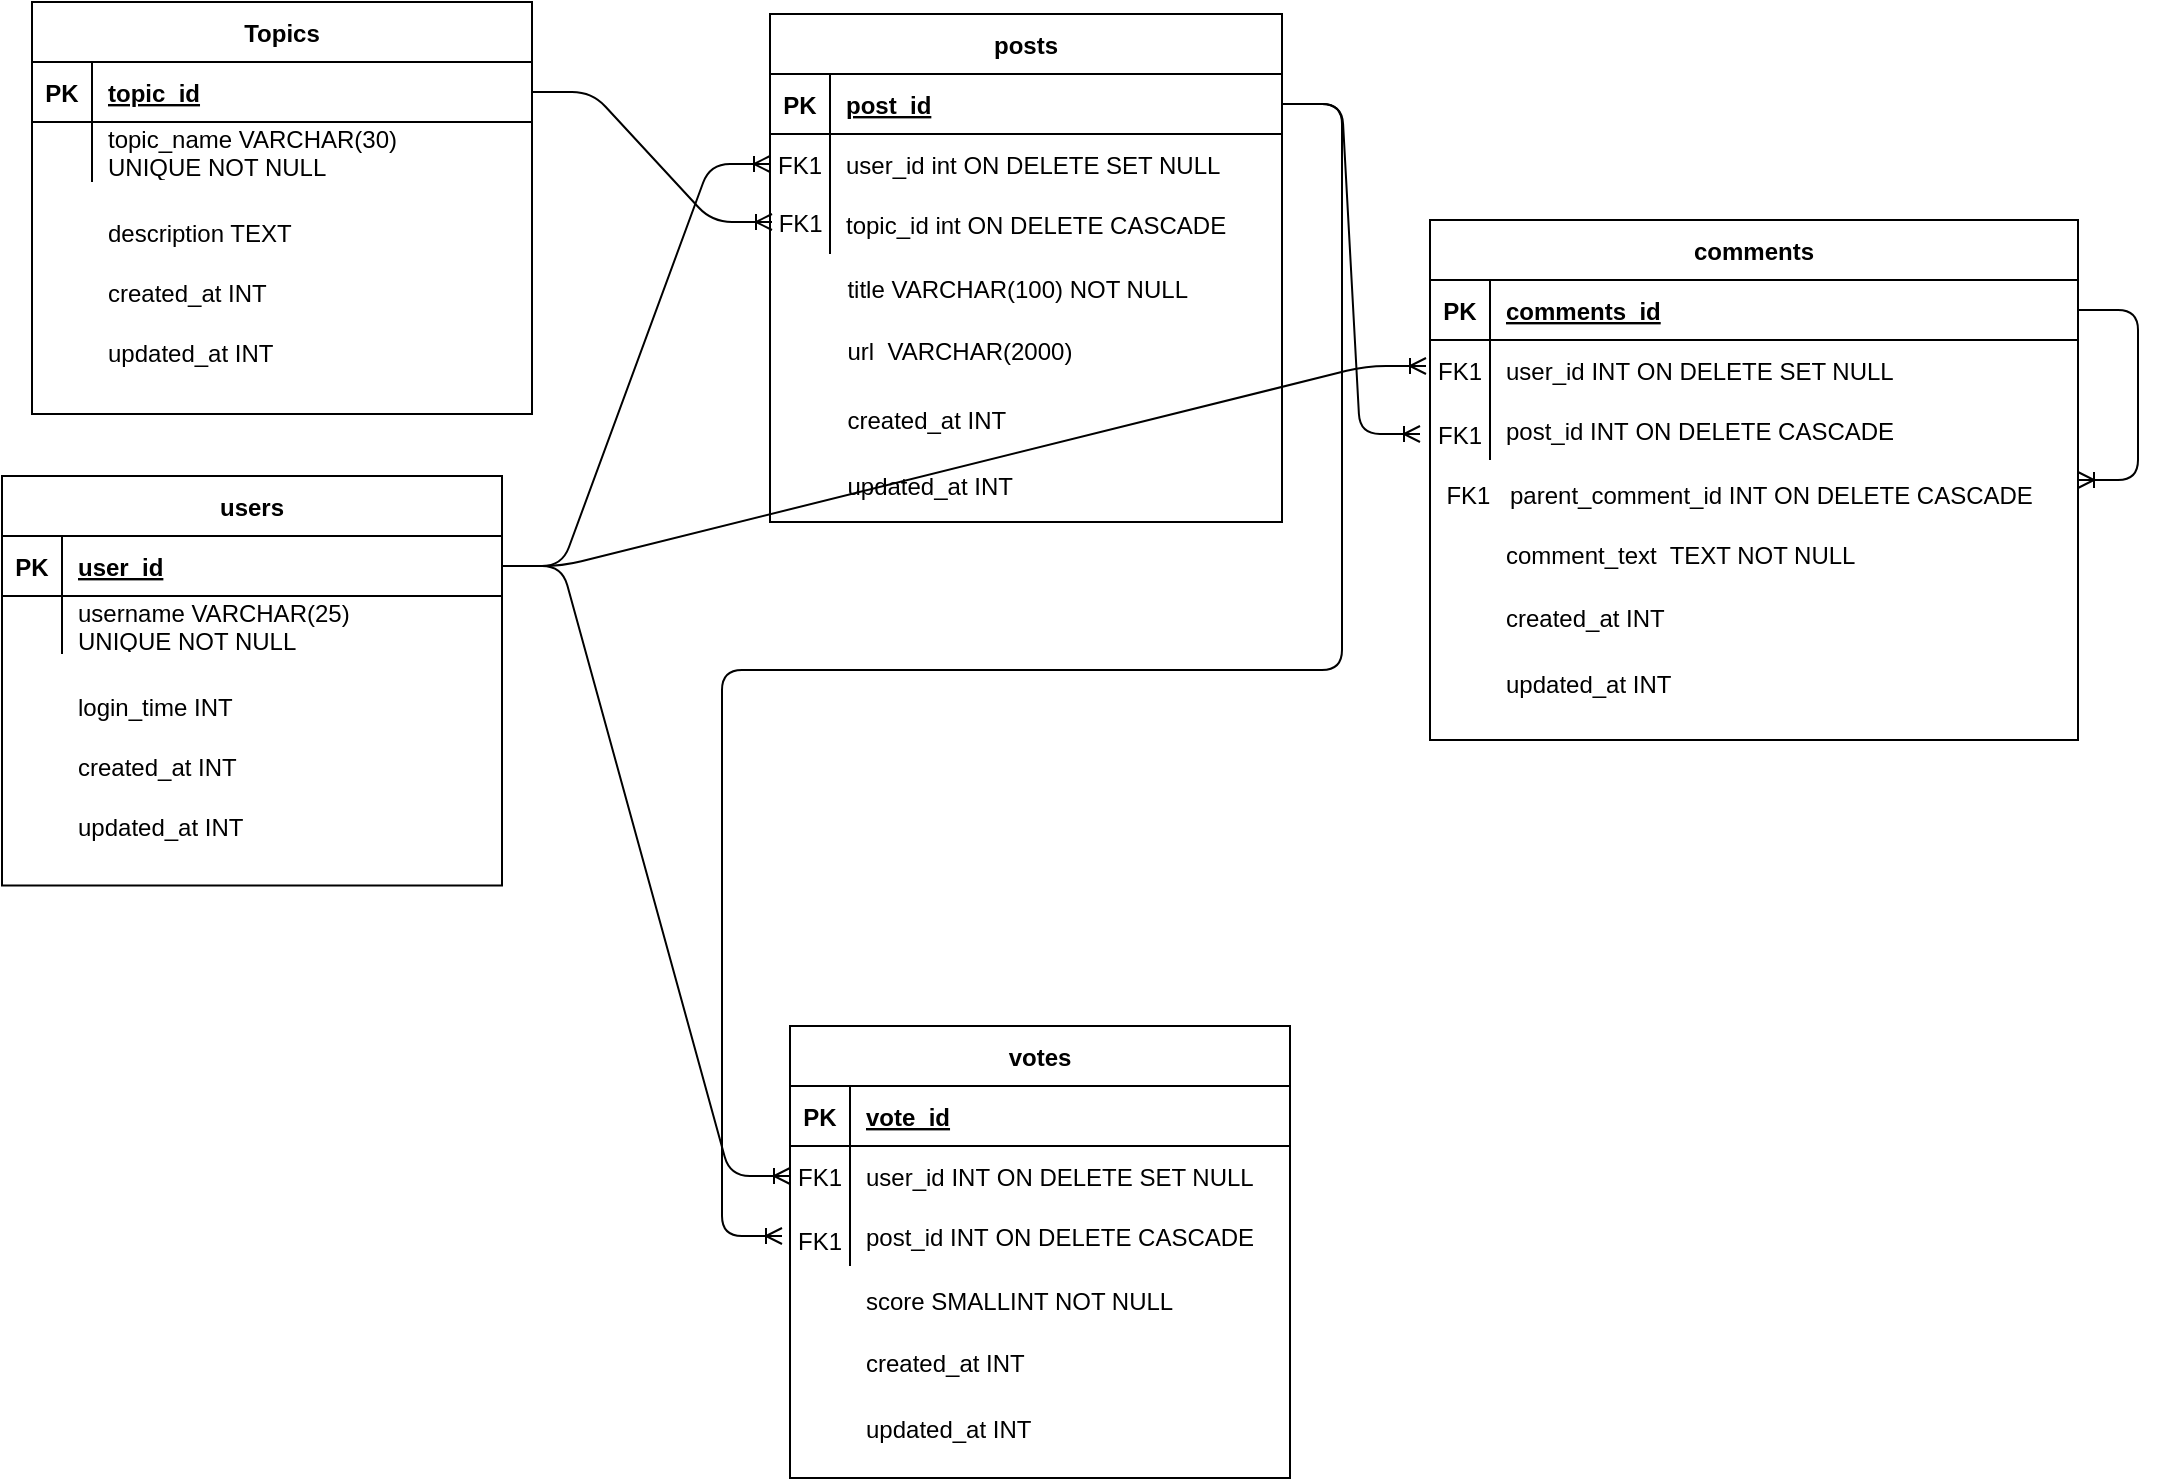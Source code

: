 <mxfile version="14.9.3" type="device"><diagram id="R2lEEEUBdFMjLlhIrx00" name="Page-1"><mxGraphModel dx="1301" dy="793" grid="0" gridSize="10" guides="1" tooltips="1" connect="1" arrows="1" fold="1" page="1" pageScale="1" pageWidth="1169" pageHeight="827" math="0" shadow="0" extFonts="Permanent Marker^https://fonts.googleapis.com/css?family=Permanent+Marker"><root><mxCell id="0"/><mxCell id="1" parent="0"/><mxCell id="xetfMIYa4VAnRl9Nvzph-30" value="" style="group" vertex="1" connectable="0" parent="1"><mxGeometry x="37" y="38" width="250" height="206" as="geometry"/></mxCell><mxCell id="C-vyLk0tnHw3VtMMgP7b-23" value="Topics" style="shape=table;startSize=30;container=1;collapsible=1;childLayout=tableLayout;fixedRows=1;rowLines=0;fontStyle=1;align=center;resizeLast=1;" parent="xetfMIYa4VAnRl9Nvzph-30" vertex="1"><mxGeometry width="250" height="206" as="geometry"/></mxCell><mxCell id="C-vyLk0tnHw3VtMMgP7b-24" value="" style="shape=partialRectangle;collapsible=0;dropTarget=0;pointerEvents=0;fillColor=none;points=[[0,0.5],[1,0.5]];portConstraint=eastwest;top=0;left=0;right=0;bottom=1;" parent="C-vyLk0tnHw3VtMMgP7b-23" vertex="1"><mxGeometry y="30" width="250" height="30" as="geometry"/></mxCell><mxCell id="C-vyLk0tnHw3VtMMgP7b-25" value="PK" style="shape=partialRectangle;overflow=hidden;connectable=0;fillColor=none;top=0;left=0;bottom=0;right=0;fontStyle=1;" parent="C-vyLk0tnHw3VtMMgP7b-24" vertex="1"><mxGeometry width="30" height="30" as="geometry"/></mxCell><mxCell id="C-vyLk0tnHw3VtMMgP7b-26" value="topic_id" style="shape=partialRectangle;overflow=hidden;connectable=0;fillColor=none;top=0;left=0;bottom=0;right=0;align=left;spacingLeft=6;fontStyle=5;" parent="C-vyLk0tnHw3VtMMgP7b-24" vertex="1"><mxGeometry x="30" width="220" height="30" as="geometry"/></mxCell><mxCell id="C-vyLk0tnHw3VtMMgP7b-27" value="" style="shape=partialRectangle;collapsible=0;dropTarget=0;pointerEvents=0;fillColor=none;points=[[0,0.5],[1,0.5]];portConstraint=eastwest;top=0;left=0;right=0;bottom=0;" parent="C-vyLk0tnHw3VtMMgP7b-23" vertex="1"><mxGeometry y="60" width="250" height="30" as="geometry"/></mxCell><mxCell id="C-vyLk0tnHw3VtMMgP7b-28" value="" style="shape=partialRectangle;overflow=hidden;connectable=0;fillColor=none;top=0;left=0;bottom=0;right=0;" parent="C-vyLk0tnHw3VtMMgP7b-27" vertex="1"><mxGeometry width="30" height="30" as="geometry"/></mxCell><mxCell id="C-vyLk0tnHw3VtMMgP7b-29" value="topic_name VARCHAR(30) &#10;UNIQUE NOT NULL" style="shape=partialRectangle;overflow=hidden;connectable=0;fillColor=none;top=0;left=0;bottom=0;right=0;align=left;spacingLeft=6;" parent="C-vyLk0tnHw3VtMMgP7b-27" vertex="1"><mxGeometry x="30" width="220" height="30" as="geometry"/></mxCell><mxCell id="xetfMIYa4VAnRl9Nvzph-7" value="" style="shape=partialRectangle;collapsible=0;dropTarget=0;pointerEvents=0;fillColor=none;points=[[0,0.5],[1,0.5]];portConstraint=eastwest;top=0;left=0;right=0;bottom=0;" vertex="1" parent="xetfMIYa4VAnRl9Nvzph-30"><mxGeometry y="100" width="250" height="30" as="geometry"/></mxCell><mxCell id="xetfMIYa4VAnRl9Nvzph-8" value="" style="shape=partialRectangle;overflow=hidden;connectable=0;fillColor=none;top=0;left=0;bottom=0;right=0;" vertex="1" parent="xetfMIYa4VAnRl9Nvzph-7"><mxGeometry width="30" height="30" as="geometry"/></mxCell><mxCell id="xetfMIYa4VAnRl9Nvzph-9" value="description TEXT" style="shape=partialRectangle;overflow=hidden;connectable=0;fillColor=none;top=0;left=0;bottom=0;right=0;align=left;spacingLeft=6;" vertex="1" parent="xetfMIYa4VAnRl9Nvzph-7"><mxGeometry x="30" width="220" height="30" as="geometry"/></mxCell><mxCell id="xetfMIYa4VAnRl9Nvzph-10" value="" style="shape=partialRectangle;collapsible=0;dropTarget=0;pointerEvents=0;fillColor=none;points=[[0,0.5],[1,0.5]];portConstraint=eastwest;top=0;left=0;right=0;bottom=0;" vertex="1" parent="xetfMIYa4VAnRl9Nvzph-30"><mxGeometry y="130" width="250" height="30" as="geometry"/></mxCell><mxCell id="xetfMIYa4VAnRl9Nvzph-11" value="" style="shape=partialRectangle;overflow=hidden;connectable=0;fillColor=none;top=0;left=0;bottom=0;right=0;" vertex="1" parent="xetfMIYa4VAnRl9Nvzph-10"><mxGeometry width="30" height="30" as="geometry"/></mxCell><mxCell id="xetfMIYa4VAnRl9Nvzph-12" value="created_at INT" style="shape=partialRectangle;overflow=hidden;connectable=0;fillColor=none;top=0;left=0;bottom=0;right=0;align=left;spacingLeft=6;" vertex="1" parent="xetfMIYa4VAnRl9Nvzph-10"><mxGeometry x="30" width="220" height="30" as="geometry"/></mxCell><mxCell id="xetfMIYa4VAnRl9Nvzph-13" value="updated_at INT" style="shape=partialRectangle;overflow=hidden;connectable=0;fillColor=none;top=0;left=0;bottom=0;right=0;align=left;spacingLeft=6;" vertex="1" parent="xetfMIYa4VAnRl9Nvzph-30"><mxGeometry x="30" y="160" width="220" height="30" as="geometry"/></mxCell><mxCell id="xetfMIYa4VAnRl9Nvzph-31" value="" style="group" vertex="1" connectable="0" parent="1"><mxGeometry x="22" y="275" width="250" height="206" as="geometry"/></mxCell><mxCell id="xetfMIYa4VAnRl9Nvzph-16" value="users" style="shape=table;startSize=30;container=1;collapsible=1;childLayout=tableLayout;fixedRows=1;rowLines=0;fontStyle=1;align=center;resizeLast=1;" vertex="1" parent="xetfMIYa4VAnRl9Nvzph-31"><mxGeometry width="250" height="204.75" as="geometry"/></mxCell><mxCell id="xetfMIYa4VAnRl9Nvzph-17" value="" style="shape=partialRectangle;collapsible=0;dropTarget=0;pointerEvents=0;fillColor=none;points=[[0,0.5],[1,0.5]];portConstraint=eastwest;top=0;left=0;right=0;bottom=1;" vertex="1" parent="xetfMIYa4VAnRl9Nvzph-16"><mxGeometry y="30" width="250" height="30" as="geometry"/></mxCell><mxCell id="xetfMIYa4VAnRl9Nvzph-18" value="PK" style="shape=partialRectangle;overflow=hidden;connectable=0;fillColor=none;top=0;left=0;bottom=0;right=0;fontStyle=1;" vertex="1" parent="xetfMIYa4VAnRl9Nvzph-17"><mxGeometry width="30" height="30" as="geometry"/></mxCell><mxCell id="xetfMIYa4VAnRl9Nvzph-19" value="user_id" style="shape=partialRectangle;overflow=hidden;connectable=0;fillColor=none;top=0;left=0;bottom=0;right=0;align=left;spacingLeft=6;fontStyle=5;" vertex="1" parent="xetfMIYa4VAnRl9Nvzph-17"><mxGeometry x="30" width="220" height="30" as="geometry"/></mxCell><mxCell id="xetfMIYa4VAnRl9Nvzph-20" value="" style="shape=partialRectangle;collapsible=0;dropTarget=0;pointerEvents=0;fillColor=none;points=[[0,0.5],[1,0.5]];portConstraint=eastwest;top=0;left=0;right=0;bottom=0;" vertex="1" parent="xetfMIYa4VAnRl9Nvzph-16"><mxGeometry y="60" width="250" height="29" as="geometry"/></mxCell><mxCell id="xetfMIYa4VAnRl9Nvzph-21" value="" style="shape=partialRectangle;overflow=hidden;connectable=0;fillColor=none;top=0;left=0;bottom=0;right=0;" vertex="1" parent="xetfMIYa4VAnRl9Nvzph-20"><mxGeometry width="30" height="29" as="geometry"/></mxCell><mxCell id="xetfMIYa4VAnRl9Nvzph-22" value="username VARCHAR(25) &#10;UNIQUE NOT NULL" style="shape=partialRectangle;overflow=hidden;connectable=0;fillColor=none;top=0;left=0;bottom=0;right=0;align=left;spacingLeft=6;" vertex="1" parent="xetfMIYa4VAnRl9Nvzph-20"><mxGeometry x="30" width="220" height="29" as="geometry"/></mxCell><mxCell id="xetfMIYa4VAnRl9Nvzph-23" value="" style="shape=partialRectangle;collapsible=0;dropTarget=0;pointerEvents=0;fillColor=none;points=[[0,0.5],[1,0.5]];portConstraint=eastwest;top=0;left=0;right=0;bottom=0;" vertex="1" parent="xetfMIYa4VAnRl9Nvzph-31"><mxGeometry y="100" width="250" height="30" as="geometry"/></mxCell><mxCell id="xetfMIYa4VAnRl9Nvzph-24" value="" style="shape=partialRectangle;overflow=hidden;connectable=0;fillColor=none;top=0;left=0;bottom=0;right=0;" vertex="1" parent="xetfMIYa4VAnRl9Nvzph-23"><mxGeometry width="30" height="30" as="geometry"/></mxCell><mxCell id="xetfMIYa4VAnRl9Nvzph-25" value="login_time INT" style="shape=partialRectangle;overflow=hidden;connectable=0;fillColor=none;top=0;left=0;bottom=0;right=0;align=left;spacingLeft=6;" vertex="1" parent="xetfMIYa4VAnRl9Nvzph-23"><mxGeometry x="30" width="220" height="30" as="geometry"/></mxCell><mxCell id="xetfMIYa4VAnRl9Nvzph-26" value="" style="shape=partialRectangle;collapsible=0;dropTarget=0;pointerEvents=0;fillColor=none;points=[[0,0.5],[1,0.5]];portConstraint=eastwest;top=0;left=0;right=0;bottom=0;" vertex="1" parent="xetfMIYa4VAnRl9Nvzph-31"><mxGeometry y="130" width="250" height="30" as="geometry"/></mxCell><mxCell id="xetfMIYa4VAnRl9Nvzph-27" value="" style="shape=partialRectangle;overflow=hidden;connectable=0;fillColor=none;top=0;left=0;bottom=0;right=0;" vertex="1" parent="xetfMIYa4VAnRl9Nvzph-26"><mxGeometry width="30" height="30" as="geometry"/></mxCell><mxCell id="xetfMIYa4VAnRl9Nvzph-28" value="created_at INT" style="shape=partialRectangle;overflow=hidden;connectable=0;fillColor=none;top=0;left=0;bottom=0;right=0;align=left;spacingLeft=6;" vertex="1" parent="xetfMIYa4VAnRl9Nvzph-26"><mxGeometry x="30" width="220" height="30" as="geometry"/></mxCell><mxCell id="xetfMIYa4VAnRl9Nvzph-29" value="updated_at INT" style="shape=partialRectangle;overflow=hidden;connectable=0;fillColor=none;top=0;left=0;bottom=0;right=0;align=left;spacingLeft=6;" vertex="1" parent="xetfMIYa4VAnRl9Nvzph-31"><mxGeometry x="30" y="160" width="220" height="30" as="geometry"/></mxCell><mxCell id="xetfMIYa4VAnRl9Nvzph-79" value="" style="group" vertex="1" connectable="0" parent="1"><mxGeometry x="736" y="147" width="324" height="260" as="geometry"/></mxCell><mxCell id="xetfMIYa4VAnRl9Nvzph-41" value="comments" style="shape=table;startSize=30;container=1;collapsible=1;childLayout=tableLayout;fixedRows=1;rowLines=0;fontStyle=1;align=center;resizeLast=1;" vertex="1" parent="xetfMIYa4VAnRl9Nvzph-79"><mxGeometry width="324" height="260" as="geometry"/></mxCell><mxCell id="xetfMIYa4VAnRl9Nvzph-42" value="" style="shape=partialRectangle;collapsible=0;dropTarget=0;pointerEvents=0;fillColor=none;points=[[0,0.5],[1,0.5]];portConstraint=eastwest;top=0;left=0;right=0;bottom=1;" vertex="1" parent="xetfMIYa4VAnRl9Nvzph-41"><mxGeometry y="30" width="324" height="30" as="geometry"/></mxCell><mxCell id="xetfMIYa4VAnRl9Nvzph-43" value="PK" style="shape=partialRectangle;overflow=hidden;connectable=0;fillColor=none;top=0;left=0;bottom=0;right=0;fontStyle=1;" vertex="1" parent="xetfMIYa4VAnRl9Nvzph-42"><mxGeometry width="30" height="30" as="geometry"/></mxCell><mxCell id="xetfMIYa4VAnRl9Nvzph-44" value="comments_id" style="shape=partialRectangle;overflow=hidden;connectable=0;fillColor=none;top=0;left=0;bottom=0;right=0;align=left;spacingLeft=6;fontStyle=5;" vertex="1" parent="xetfMIYa4VAnRl9Nvzph-42"><mxGeometry x="30" width="294" height="30" as="geometry"/></mxCell><mxCell id="xetfMIYa4VAnRl9Nvzph-45" value="" style="shape=partialRectangle;collapsible=0;dropTarget=0;pointerEvents=0;fillColor=none;points=[[0,0.5],[1,0.5]];portConstraint=eastwest;top=0;left=0;right=0;bottom=0;" vertex="1" parent="xetfMIYa4VAnRl9Nvzph-41"><mxGeometry y="60" width="324" height="30" as="geometry"/></mxCell><mxCell id="xetfMIYa4VAnRl9Nvzph-46" value="FK1" style="shape=partialRectangle;overflow=hidden;connectable=0;fillColor=none;top=0;left=0;bottom=0;right=0;" vertex="1" parent="xetfMIYa4VAnRl9Nvzph-45"><mxGeometry width="30" height="30" as="geometry"/></mxCell><mxCell id="xetfMIYa4VAnRl9Nvzph-47" value="user_id INT ON DELETE SET NULL" style="shape=partialRectangle;overflow=hidden;connectable=0;fillColor=none;top=0;left=0;bottom=0;right=0;align=left;spacingLeft=6;" vertex="1" parent="xetfMIYa4VAnRl9Nvzph-45"><mxGeometry x="30" width="294" height="30" as="geometry"/></mxCell><mxCell id="xetfMIYa4VAnRl9Nvzph-48" value="" style="shape=partialRectangle;collapsible=0;dropTarget=0;pointerEvents=0;fillColor=none;points=[[0,0.5],[1,0.5]];portConstraint=eastwest;top=0;left=0;right=0;bottom=0;" vertex="1" parent="xetfMIYa4VAnRl9Nvzph-41"><mxGeometry y="90" width="324" height="30" as="geometry"/></mxCell><mxCell id="xetfMIYa4VAnRl9Nvzph-49" value="" style="shape=partialRectangle;overflow=hidden;connectable=0;fillColor=none;top=0;left=0;bottom=0;right=0;" vertex="1" parent="xetfMIYa4VAnRl9Nvzph-48"><mxGeometry width="30" height="30" as="geometry"/></mxCell><mxCell id="xetfMIYa4VAnRl9Nvzph-50" value="post_id INT ON DELETE CASCADE" style="shape=partialRectangle;overflow=hidden;connectable=0;fillColor=none;top=0;left=0;bottom=0;right=0;align=left;spacingLeft=6;" vertex="1" parent="xetfMIYa4VAnRl9Nvzph-48"><mxGeometry x="30" width="294" height="30" as="geometry"/></mxCell><mxCell id="xetfMIYa4VAnRl9Nvzph-94" value="" style="edgeStyle=entityRelationEdgeStyle;fontSize=12;html=1;endArrow=ERoneToMany;entryX=1;entryY=0.5;entryDx=0;entryDy=0;" edge="1" parent="xetfMIYa4VAnRl9Nvzph-41" source="xetfMIYa4VAnRl9Nvzph-42" target="xetfMIYa4VAnRl9Nvzph-41"><mxGeometry width="100" height="100" relative="1" as="geometry"><mxPoint x="307" y="372" as="sourcePoint"/><mxPoint x="407" y="272" as="targetPoint"/></mxGeometry></mxCell><mxCell id="xetfMIYa4VAnRl9Nvzph-51" value="FK1" style="shape=partialRectangle;overflow=hidden;connectable=0;fillColor=none;top=0;left=0;bottom=0;right=0;" vertex="1" parent="xetfMIYa4VAnRl9Nvzph-79"><mxGeometry y="92" width="30" height="30" as="geometry"/></mxCell><mxCell id="xetfMIYa4VAnRl9Nvzph-52" value="" style="shape=partialRectangle;collapsible=0;dropTarget=0;pointerEvents=0;fillColor=none;points=[[0,0.5],[1,0.5]];portConstraint=eastwest;top=0;left=0;right=0;bottom=0;" vertex="1" parent="xetfMIYa4VAnRl9Nvzph-79"><mxGeometry y="152" width="250" height="32" as="geometry"/></mxCell><mxCell id="xetfMIYa4VAnRl9Nvzph-53" value="" style="shape=partialRectangle;overflow=hidden;connectable=0;fillColor=none;top=0;left=0;bottom=0;right=0;" vertex="1" parent="xetfMIYa4VAnRl9Nvzph-52"><mxGeometry width="30" height="30" as="geometry"/></mxCell><mxCell id="xetfMIYa4VAnRl9Nvzph-54" value="comment_text  TEXT NOT NULL" style="shape=partialRectangle;overflow=hidden;connectable=0;fillColor=none;top=0;left=0;bottom=0;right=0;align=left;spacingLeft=6;" vertex="1" parent="xetfMIYa4VAnRl9Nvzph-52"><mxGeometry x="30" width="220" height="30" as="geometry"/></mxCell><mxCell id="xetfMIYa4VAnRl9Nvzph-55" value="created_at INT" style="shape=partialRectangle;overflow=hidden;connectable=0;fillColor=none;top=0;left=0;bottom=0;right=0;align=left;spacingLeft=6;" vertex="1" parent="xetfMIYa4VAnRl9Nvzph-79"><mxGeometry x="30" y="183" width="220" height="31" as="geometry"/></mxCell><mxCell id="xetfMIYa4VAnRl9Nvzph-56" value="updated_at INT" style="shape=partialRectangle;overflow=hidden;connectable=0;fillColor=none;top=0;left=0;bottom=0;right=0;align=left;spacingLeft=6;" vertex="1" parent="xetfMIYa4VAnRl9Nvzph-79"><mxGeometry x="30" y="216" width="220" height="31" as="geometry"/></mxCell><mxCell id="xetfMIYa4VAnRl9Nvzph-57" value="" style="shape=partialRectangle;collapsible=0;dropTarget=0;pointerEvents=0;fillColor=none;points=[[0,0.5],[1,0.5]];portConstraint=eastwest;top=0;left=0;right=0;bottom=0;" vertex="1" parent="xetfMIYa4VAnRl9Nvzph-79"><mxGeometry y="122" width="320" height="30" as="geometry"/></mxCell><mxCell id="xetfMIYa4VAnRl9Nvzph-58" value="FK1" style="shape=partialRectangle;overflow=hidden;connectable=0;fillColor=none;top=0;left=0;bottom=0;right=0;" vertex="1" parent="xetfMIYa4VAnRl9Nvzph-57"><mxGeometry width="38.4" height="30" as="geometry"/></mxCell><mxCell id="xetfMIYa4VAnRl9Nvzph-59" value="parent_comment_id INT ON DELETE CASCADE" style="shape=partialRectangle;overflow=hidden;connectable=0;fillColor=none;top=0;left=0;bottom=0;right=0;align=left;spacingLeft=6;" vertex="1" parent="xetfMIYa4VAnRl9Nvzph-57"><mxGeometry x="32" width="288" height="30" as="geometry"/></mxCell><mxCell id="xetfMIYa4VAnRl9Nvzph-80" value="" style="group" vertex="1" connectable="0" parent="1"><mxGeometry x="416" y="550" width="250" height="226" as="geometry"/></mxCell><mxCell id="C-vyLk0tnHw3VtMMgP7b-2" value="votes" style="shape=table;startSize=30;container=1;collapsible=1;childLayout=tableLayout;fixedRows=1;rowLines=0;fontStyle=1;align=center;resizeLast=1;" parent="xetfMIYa4VAnRl9Nvzph-80" vertex="1"><mxGeometry width="250" height="226" as="geometry"/></mxCell><mxCell id="C-vyLk0tnHw3VtMMgP7b-3" value="" style="shape=partialRectangle;collapsible=0;dropTarget=0;pointerEvents=0;fillColor=none;points=[[0,0.5],[1,0.5]];portConstraint=eastwest;top=0;left=0;right=0;bottom=1;" parent="C-vyLk0tnHw3VtMMgP7b-2" vertex="1"><mxGeometry y="30" width="250" height="30" as="geometry"/></mxCell><mxCell id="C-vyLk0tnHw3VtMMgP7b-4" value="PK" style="shape=partialRectangle;overflow=hidden;connectable=0;fillColor=none;top=0;left=0;bottom=0;right=0;fontStyle=1;" parent="C-vyLk0tnHw3VtMMgP7b-3" vertex="1"><mxGeometry width="30" height="30" as="geometry"/></mxCell><mxCell id="C-vyLk0tnHw3VtMMgP7b-5" value="vote_id" style="shape=partialRectangle;overflow=hidden;connectable=0;fillColor=none;top=0;left=0;bottom=0;right=0;align=left;spacingLeft=6;fontStyle=5;" parent="C-vyLk0tnHw3VtMMgP7b-3" vertex="1"><mxGeometry x="30" width="220" height="30" as="geometry"/></mxCell><mxCell id="C-vyLk0tnHw3VtMMgP7b-6" value="" style="shape=partialRectangle;collapsible=0;dropTarget=0;pointerEvents=0;fillColor=none;points=[[0,0.5],[1,0.5]];portConstraint=eastwest;top=0;left=0;right=0;bottom=0;" parent="C-vyLk0tnHw3VtMMgP7b-2" vertex="1"><mxGeometry y="60" width="250" height="30" as="geometry"/></mxCell><mxCell id="C-vyLk0tnHw3VtMMgP7b-7" value="FK1" style="shape=partialRectangle;overflow=hidden;connectable=0;fillColor=none;top=0;left=0;bottom=0;right=0;" parent="C-vyLk0tnHw3VtMMgP7b-6" vertex="1"><mxGeometry width="30" height="30" as="geometry"/></mxCell><mxCell id="C-vyLk0tnHw3VtMMgP7b-8" value="user_id INT ON DELETE SET NULL" style="shape=partialRectangle;overflow=hidden;connectable=0;fillColor=none;top=0;left=0;bottom=0;right=0;align=left;spacingLeft=6;" parent="C-vyLk0tnHw3VtMMgP7b-6" vertex="1"><mxGeometry x="30" width="220" height="30" as="geometry"/></mxCell><mxCell id="C-vyLk0tnHw3VtMMgP7b-9" value="" style="shape=partialRectangle;collapsible=0;dropTarget=0;pointerEvents=0;fillColor=none;points=[[0,0.5],[1,0.5]];portConstraint=eastwest;top=0;left=0;right=0;bottom=0;" parent="C-vyLk0tnHw3VtMMgP7b-2" vertex="1"><mxGeometry y="90" width="250" height="30" as="geometry"/></mxCell><mxCell id="C-vyLk0tnHw3VtMMgP7b-10" value="" style="shape=partialRectangle;overflow=hidden;connectable=0;fillColor=none;top=0;left=0;bottom=0;right=0;" parent="C-vyLk0tnHw3VtMMgP7b-9" vertex="1"><mxGeometry width="30" height="30" as="geometry"/></mxCell><mxCell id="C-vyLk0tnHw3VtMMgP7b-11" value="post_id INT ON DELETE CASCADE" style="shape=partialRectangle;overflow=hidden;connectable=0;fillColor=none;top=0;left=0;bottom=0;right=0;align=left;spacingLeft=6;" parent="C-vyLk0tnHw3VtMMgP7b-9" vertex="1"><mxGeometry x="30" width="220" height="30" as="geometry"/></mxCell><mxCell id="xetfMIYa4VAnRl9Nvzph-32" value="FK1" style="shape=partialRectangle;overflow=hidden;connectable=0;fillColor=none;top=0;left=0;bottom=0;right=0;" vertex="1" parent="xetfMIYa4VAnRl9Nvzph-80"><mxGeometry y="92" width="30" height="30" as="geometry"/></mxCell><mxCell id="xetfMIYa4VAnRl9Nvzph-33" value="" style="shape=partialRectangle;collapsible=0;dropTarget=0;pointerEvents=0;fillColor=none;points=[[0,0.5],[1,0.5]];portConstraint=eastwest;top=0;left=0;right=0;bottom=0;" vertex="1" parent="xetfMIYa4VAnRl9Nvzph-80"><mxGeometry y="122" width="250" height="31" as="geometry"/></mxCell><mxCell id="xetfMIYa4VAnRl9Nvzph-34" value="" style="shape=partialRectangle;overflow=hidden;connectable=0;fillColor=none;top=0;left=0;bottom=0;right=0;" vertex="1" parent="xetfMIYa4VAnRl9Nvzph-33"><mxGeometry width="30" height="30" as="geometry"/></mxCell><mxCell id="xetfMIYa4VAnRl9Nvzph-35" value="score SMALLINT NOT NULL" style="shape=partialRectangle;overflow=hidden;connectable=0;fillColor=none;top=0;left=0;bottom=0;right=0;align=left;spacingLeft=6;" vertex="1" parent="xetfMIYa4VAnRl9Nvzph-33"><mxGeometry x="30" width="220" height="30" as="geometry"/></mxCell><mxCell id="xetfMIYa4VAnRl9Nvzph-39" value="created_at INT" style="shape=partialRectangle;overflow=hidden;connectable=0;fillColor=none;top=0;left=0;bottom=0;right=0;align=left;spacingLeft=6;" vertex="1" parent="xetfMIYa4VAnRl9Nvzph-80"><mxGeometry x="30" y="153" width="220" height="30" as="geometry"/></mxCell><mxCell id="xetfMIYa4VAnRl9Nvzph-40" value="updated_at INT" style="shape=partialRectangle;overflow=hidden;connectable=0;fillColor=none;top=0;left=0;bottom=0;right=0;align=left;spacingLeft=6;" vertex="1" parent="xetfMIYa4VAnRl9Nvzph-80"><mxGeometry x="30" y="186" width="220" height="30" as="geometry"/></mxCell><mxCell id="xetfMIYa4VAnRl9Nvzph-82" value="" style="edgeStyle=entityRelationEdgeStyle;fontSize=12;html=1;endArrow=ERoneToMany;exitX=1;exitY=0.5;exitDx=0;exitDy=0;entryX=0;entryY=0.5;entryDx=0;entryDy=0;" edge="1" parent="1" source="xetfMIYa4VAnRl9Nvzph-17" target="xetfMIYa4VAnRl9Nvzph-64"><mxGeometry width="100" height="100" relative="1" as="geometry"><mxPoint x="330" y="353" as="sourcePoint"/><mxPoint x="409" y="225" as="targetPoint"/></mxGeometry></mxCell><mxCell id="xetfMIYa4VAnRl9Nvzph-83" value="" style="edgeStyle=entityRelationEdgeStyle;fontSize=12;html=1;endArrow=ERoneToMany;exitX=1;exitY=0.5;exitDx=0;exitDy=0;" edge="1" parent="1" source="C-vyLk0tnHw3VtMMgP7b-24"><mxGeometry width="100" height="100" relative="1" as="geometry"><mxPoint x="342" y="449" as="sourcePoint"/><mxPoint x="407" y="148" as="targetPoint"/></mxGeometry></mxCell><mxCell id="xetfMIYa4VAnRl9Nvzph-85" value="" style="edgeStyle=entityRelationEdgeStyle;fontSize=12;html=1;endArrow=ERoneToMany;exitX=1;exitY=0.5;exitDx=0;exitDy=0;entryX=0;entryY=0.5;entryDx=0;entryDy=0;" edge="1" parent="1" source="xetfMIYa4VAnRl9Nvzph-17" target="C-vyLk0tnHw3VtMMgP7b-6"><mxGeometry width="100" height="100" relative="1" as="geometry"><mxPoint x="342" y="449" as="sourcePoint"/><mxPoint x="442" y="349" as="targetPoint"/></mxGeometry></mxCell><mxCell id="xetfMIYa4VAnRl9Nvzph-86" value="" style="edgeStyle=entityRelationEdgeStyle;fontSize=12;html=1;endArrow=ERoneToMany;exitX=1;exitY=0.5;exitDx=0;exitDy=0;" edge="1" parent="1" source="xetfMIYa4VAnRl9Nvzph-61"><mxGeometry width="100" height="100" relative="1" as="geometry"><mxPoint x="394" y="597" as="sourcePoint"/><mxPoint x="412" y="655" as="targetPoint"/></mxGeometry></mxCell><mxCell id="xetfMIYa4VAnRl9Nvzph-88" value="" style="group" vertex="1" connectable="0" parent="1"><mxGeometry x="406" y="44" width="256" height="254" as="geometry"/></mxCell><mxCell id="xetfMIYa4VAnRl9Nvzph-60" value="posts" style="shape=table;startSize=30;container=1;collapsible=1;childLayout=tableLayout;fixedRows=1;rowLines=0;fontStyle=1;align=center;resizeLast=1;" vertex="1" parent="xetfMIYa4VAnRl9Nvzph-88"><mxGeometry width="256" height="254" as="geometry"/></mxCell><mxCell id="xetfMIYa4VAnRl9Nvzph-61" value="" style="shape=partialRectangle;collapsible=0;dropTarget=0;pointerEvents=0;fillColor=none;points=[[0,0.5],[1,0.5]];portConstraint=eastwest;top=0;left=0;right=0;bottom=1;" vertex="1" parent="xetfMIYa4VAnRl9Nvzph-60"><mxGeometry y="30" width="256" height="30" as="geometry"/></mxCell><mxCell id="xetfMIYa4VAnRl9Nvzph-62" value="PK" style="shape=partialRectangle;overflow=hidden;connectable=0;fillColor=none;top=0;left=0;bottom=0;right=0;fontStyle=1;" vertex="1" parent="xetfMIYa4VAnRl9Nvzph-61"><mxGeometry width="30" height="30" as="geometry"/></mxCell><mxCell id="xetfMIYa4VAnRl9Nvzph-63" value="post_id" style="shape=partialRectangle;overflow=hidden;connectable=0;fillColor=none;top=0;left=0;bottom=0;right=0;align=left;spacingLeft=6;fontStyle=5;" vertex="1" parent="xetfMIYa4VAnRl9Nvzph-61"><mxGeometry x="30" width="226" height="30" as="geometry"/></mxCell><mxCell id="xetfMIYa4VAnRl9Nvzph-64" value="" style="shape=partialRectangle;collapsible=0;dropTarget=0;pointerEvents=0;fillColor=none;points=[[0,0.5],[1,0.5]];portConstraint=eastwest;top=0;left=0;right=0;bottom=0;" vertex="1" parent="xetfMIYa4VAnRl9Nvzph-60"><mxGeometry y="60" width="256" height="30" as="geometry"/></mxCell><mxCell id="xetfMIYa4VAnRl9Nvzph-65" value="FK1" style="shape=partialRectangle;overflow=hidden;connectable=0;fillColor=none;top=0;left=0;bottom=0;right=0;" vertex="1" parent="xetfMIYa4VAnRl9Nvzph-64"><mxGeometry width="30" height="30" as="geometry"/></mxCell><mxCell id="xetfMIYa4VAnRl9Nvzph-66" value="user_id int ON DELETE SET NULL" style="shape=partialRectangle;overflow=hidden;connectable=0;fillColor=none;top=0;left=0;bottom=0;right=0;align=left;spacingLeft=6;" vertex="1" parent="xetfMIYa4VAnRl9Nvzph-64"><mxGeometry x="30" width="226" height="30" as="geometry"/></mxCell><mxCell id="xetfMIYa4VAnRl9Nvzph-67" value="" style="shape=partialRectangle;collapsible=0;dropTarget=0;pointerEvents=0;fillColor=none;points=[[0,0.5],[1,0.5]];portConstraint=eastwest;top=0;left=0;right=0;bottom=0;" vertex="1" parent="xetfMIYa4VAnRl9Nvzph-60"><mxGeometry y="90" width="256" height="30" as="geometry"/></mxCell><mxCell id="xetfMIYa4VAnRl9Nvzph-68" value="" style="shape=partialRectangle;overflow=hidden;connectable=0;fillColor=none;top=0;left=0;bottom=0;right=0;" vertex="1" parent="xetfMIYa4VAnRl9Nvzph-67"><mxGeometry width="30" height="30" as="geometry"/></mxCell><mxCell id="xetfMIYa4VAnRl9Nvzph-69" value="topic_id int ON DELETE CASCADE" style="shape=partialRectangle;overflow=hidden;connectable=0;fillColor=none;top=0;left=0;bottom=0;right=0;align=left;spacingLeft=6;" vertex="1" parent="xetfMIYa4VAnRl9Nvzph-67"><mxGeometry x="30" width="226" height="30" as="geometry"/></mxCell><mxCell id="xetfMIYa4VAnRl9Nvzph-71" value="" style="shape=partialRectangle;collapsible=0;dropTarget=0;pointerEvents=0;fillColor=none;points=[[0,0.5],[1,0.5]];portConstraint=eastwest;top=0;left=0;right=0;bottom=0;" vertex="1" parent="xetfMIYa4VAnRl9Nvzph-88"><mxGeometry y="122" width="256" height="31" as="geometry"/></mxCell><mxCell id="xetfMIYa4VAnRl9Nvzph-72" value="" style="shape=partialRectangle;overflow=hidden;connectable=0;fillColor=none;top=0;left=0;bottom=0;right=0;" vertex="1" parent="xetfMIYa4VAnRl9Nvzph-71"><mxGeometry width="30.72" height="30" as="geometry"/></mxCell><mxCell id="xetfMIYa4VAnRl9Nvzph-73" value="title VARCHAR(100) NOT NULL" style="shape=partialRectangle;overflow=hidden;connectable=0;fillColor=none;top=0;left=0;bottom=0;right=0;align=left;spacingLeft=6;" vertex="1" parent="xetfMIYa4VAnRl9Nvzph-71"><mxGeometry x="30.72" width="225.28" height="30" as="geometry"/></mxCell><mxCell id="xetfMIYa4VAnRl9Nvzph-74" value="url  VARCHAR(2000)" style="shape=partialRectangle;overflow=hidden;connectable=0;fillColor=none;top=0;left=0;bottom=0;right=0;align=left;spacingLeft=6;" vertex="1" parent="xetfMIYa4VAnRl9Nvzph-88"><mxGeometry x="30.72" y="153" width="225.28" height="30" as="geometry"/></mxCell><mxCell id="xetfMIYa4VAnRl9Nvzph-76" value="created_at INT" style="shape=partialRectangle;overflow=hidden;connectable=0;fillColor=none;top=0;left=0;bottom=0;right=0;align=left;spacingLeft=6;" vertex="1" parent="xetfMIYa4VAnRl9Nvzph-88"><mxGeometry x="30.72" y="187" width="225.28" height="31" as="geometry"/></mxCell><mxCell id="xetfMIYa4VAnRl9Nvzph-77" value="updated_at INT" style="shape=partialRectangle;overflow=hidden;connectable=0;fillColor=none;top=0;left=0;bottom=0;right=0;align=left;spacingLeft=6;" vertex="1" parent="xetfMIYa4VAnRl9Nvzph-88"><mxGeometry x="30.72" y="220" width="225.28" height="31" as="geometry"/></mxCell><mxCell id="xetfMIYa4VAnRl9Nvzph-84" value="FK1" style="shape=partialRectangle;overflow=hidden;connectable=0;fillColor=none;top=0;left=0;bottom=0;right=0;" vertex="1" parent="xetfMIYa4VAnRl9Nvzph-88"><mxGeometry y="89" width="30.72" height="30" as="geometry"/></mxCell><mxCell id="xetfMIYa4VAnRl9Nvzph-91" value="" style="edgeStyle=entityRelationEdgeStyle;fontSize=12;html=1;endArrow=ERoneToMany;exitX=1;exitY=0.5;exitDx=0;exitDy=0;" edge="1" parent="1" source="xetfMIYa4VAnRl9Nvzph-17"><mxGeometry width="100" height="100" relative="1" as="geometry"><mxPoint x="342" y="521" as="sourcePoint"/><mxPoint x="734" y="220" as="targetPoint"/></mxGeometry></mxCell><mxCell id="xetfMIYa4VAnRl9Nvzph-93" value="" style="edgeStyle=entityRelationEdgeStyle;fontSize=12;html=1;endArrow=ERoneToMany;exitX=1;exitY=0.5;exitDx=0;exitDy=0;" edge="1" parent="1" source="xetfMIYa4VAnRl9Nvzph-61"><mxGeometry width="100" height="100" relative="1" as="geometry"><mxPoint x="412" y="302" as="sourcePoint"/><mxPoint x="731" y="254" as="targetPoint"/></mxGeometry></mxCell></root></mxGraphModel></diagram></mxfile>